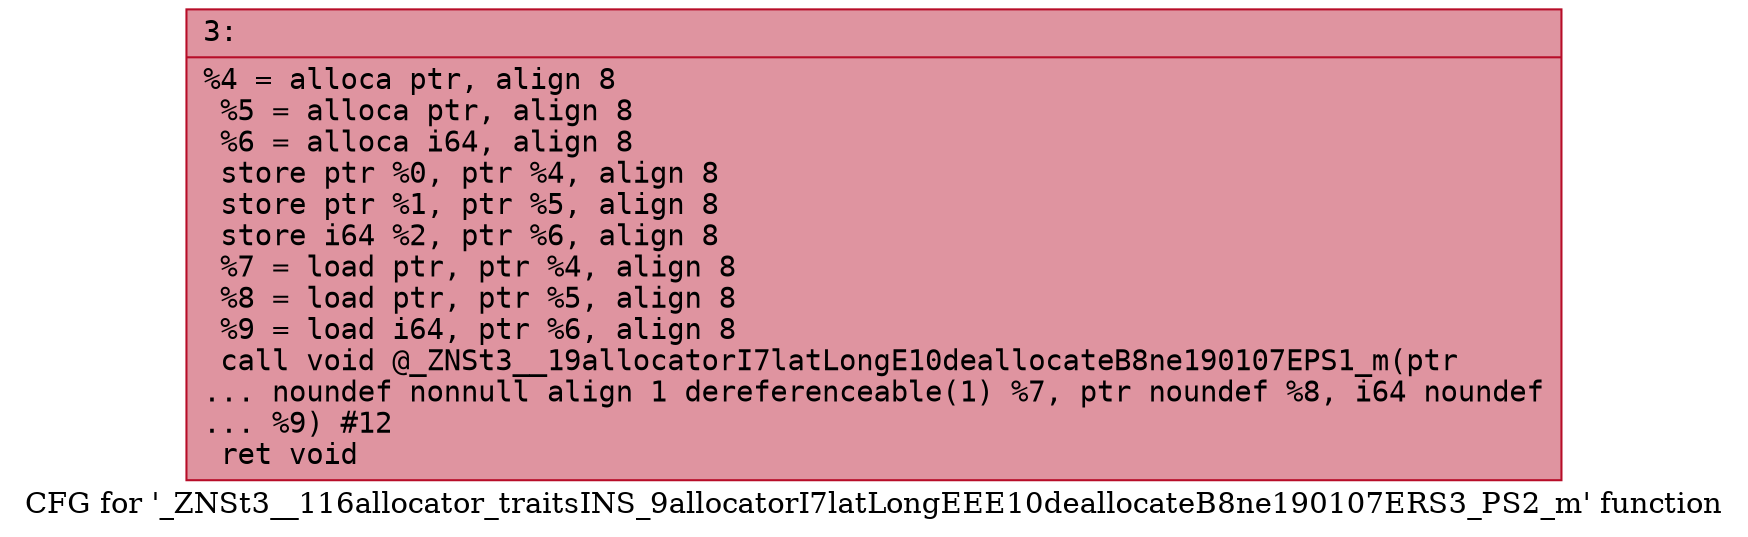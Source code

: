 digraph "CFG for '_ZNSt3__116allocator_traitsINS_9allocatorI7latLongEEE10deallocateB8ne190107ERS3_PS2_m' function" {
	label="CFG for '_ZNSt3__116allocator_traitsINS_9allocatorI7latLongEEE10deallocateB8ne190107ERS3_PS2_m' function";

	Node0x6000017600a0 [shape=record,color="#b70d28ff", style=filled, fillcolor="#b70d2870" fontname="Courier",label="{3:\l|  %4 = alloca ptr, align 8\l  %5 = alloca ptr, align 8\l  %6 = alloca i64, align 8\l  store ptr %0, ptr %4, align 8\l  store ptr %1, ptr %5, align 8\l  store i64 %2, ptr %6, align 8\l  %7 = load ptr, ptr %4, align 8\l  %8 = load ptr, ptr %5, align 8\l  %9 = load i64, ptr %6, align 8\l  call void @_ZNSt3__19allocatorI7latLongE10deallocateB8ne190107EPS1_m(ptr\l... noundef nonnull align 1 dereferenceable(1) %7, ptr noundef %8, i64 noundef\l... %9) #12\l  ret void\l}"];
}
